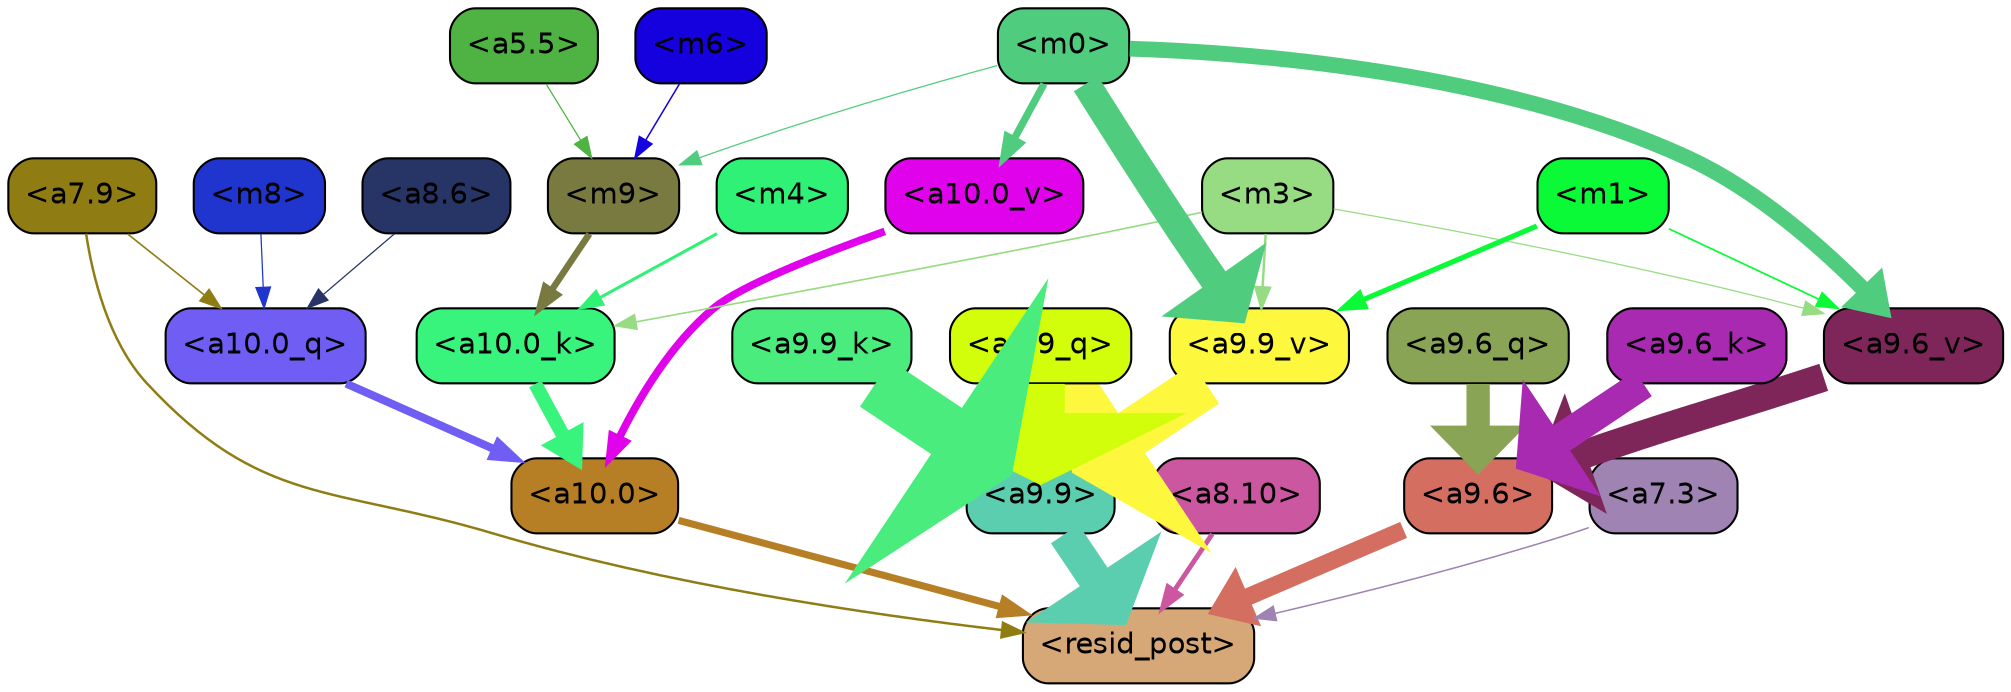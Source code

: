 strict digraph "" {
	graph [bgcolor=transparent,
		layout=dot,
		overlap=false,
		splines=true
	];
	"<a10.0>"	[color=black,
		fillcolor="#b77f25",
		fontname=Helvetica,
		shape=box,
		style="filled, rounded"];
	"<resid_post>"	[color=black,
		fillcolor="#d6a878",
		fontname=Helvetica,
		shape=box,
		style="filled, rounded"];
	"<a10.0>" -> "<resid_post>"	[color="#b77f25",
		penwidth=3.4253244400024414];
	"<a9.9>"	[color=black,
		fillcolor="#5cceb0",
		fontname=Helvetica,
		shape=box,
		style="filled, rounded"];
	"<a9.9>" -> "<resid_post>"	[color="#5cceb0",
		penwidth=16.05378818511963];
	"<a9.6>"	[color=black,
		fillcolor="#d36e60",
		fontname=Helvetica,
		shape=box,
		style="filled, rounded"];
	"<a9.6>" -> "<resid_post>"	[color="#d36e60",
		penwidth=8.33797836303711];
	"<a8.10>"	[color=black,
		fillcolor="#cb57a0",
		fontname=Helvetica,
		shape=box,
		style="filled, rounded"];
	"<a8.10>" -> "<resid_post>"	[color="#cb57a0",
		penwidth=2.3390636444091797];
	"<a7.9>"	[color=black,
		fillcolor="#8f7d14",
		fontname=Helvetica,
		shape=box,
		style="filled, rounded"];
	"<a7.9>" -> "<resid_post>"	[color="#8f7d14",
		penwidth=1.1926651000976562];
	"<a10.0_q>"	[color=black,
		fillcolor="#705ef4",
		fontname=Helvetica,
		shape=box,
		style="filled, rounded"];
	"<a7.9>" -> "<a10.0_q>"	[color="#8f7d14",
		penwidth=0.7811813354492188];
	"<a7.3>"	[color=black,
		fillcolor="#9e83b3",
		fontname=Helvetica,
		shape=box,
		style="filled, rounded"];
	"<a7.3>" -> "<resid_post>"	[color="#9e83b3",
		penwidth=0.7339706420898438];
	"<a10.0_q>" -> "<a10.0>"	[color="#705ef4",
		penwidth=3.861766815185547];
	"<a10.0_k>"	[color=black,
		fillcolor="#39f47c",
		fontname=Helvetica,
		shape=box,
		style="filled, rounded"];
	"<a10.0_k>" -> "<a10.0>"	[color="#39f47c",
		penwidth=6.691814422607422];
	"<a10.0_v>"	[color=black,
		fillcolor="#e102ec",
		fontname=Helvetica,
		shape=box,
		style="filled, rounded"];
	"<a10.0_v>" -> "<a10.0>"	[color="#e102ec",
		penwidth=3.703948974609375];
	"<m8>"	[color=black,
		fillcolor="#2035ce",
		fontname=Helvetica,
		shape=box,
		style="filled, rounded"];
	"<m8>" -> "<a10.0_q>"	[color="#2035ce",
		penwidth=0.6];
	"<a8.6>"	[color=black,
		fillcolor="#263466",
		fontname=Helvetica,
		shape=box,
		style="filled, rounded"];
	"<a8.6>" -> "<a10.0_q>"	[color="#263466",
		penwidth=0.6];
	"<m9>"	[color=black,
		fillcolor="#787a3f",
		fontname=Helvetica,
		shape=box,
		style="filled, rounded"];
	"<m9>" -> "<a10.0_k>"	[color="#787a3f",
		penwidth=3.1536026000976562];
	"<m4>"	[color=black,
		fillcolor="#2ff176",
		fontname=Helvetica,
		shape=box,
		style="filled, rounded"];
	"<m4>" -> "<a10.0_k>"	[color="#2ff176",
		penwidth=1.4532089233398438];
	"<m3>"	[color=black,
		fillcolor="#97dc83",
		fontname=Helvetica,
		shape=box,
		style="filled, rounded"];
	"<m3>" -> "<a10.0_k>"	[color="#97dc83",
		penwidth=0.8012542724609375];
	"<a9.9_v>"	[color=black,
		fillcolor="#fdf73d",
		fontname=Helvetica,
		shape=box,
		style="filled, rounded"];
	"<m3>" -> "<a9.9_v>"	[color="#97dc83",
		penwidth=1.1908531188964844];
	"<a9.6_v>"	[color=black,
		fillcolor="#7e2659",
		fontname=Helvetica,
		shape=box,
		style="filled, rounded"];
	"<m3>" -> "<a9.6_v>"	[color="#97dc83",
		penwidth=0.6];
	"<m0>"	[color=black,
		fillcolor="#50cc7e",
		fontname=Helvetica,
		shape=box,
		style="filled, rounded"];
	"<m0>" -> "<a10.0_v>"	[color="#50cc7e",
		penwidth=3.520832061767578];
	"<m0>" -> "<m9>"	[color="#50cc7e",
		penwidth=0.6];
	"<m0>" -> "<a9.9_v>"	[color="#50cc7e",
		penwidth=13.6649169921875];
	"<m0>" -> "<a9.6_v>"	[color="#50cc7e",
		penwidth=7.575786590576172];
	"<m6>"	[color=black,
		fillcolor="#1401dd",
		fontname=Helvetica,
		shape=box,
		style="filled, rounded"];
	"<m6>" -> "<m9>"	[color="#1401dd",
		penwidth=0.7276992797851562];
	"<a5.5>"	[color=black,
		fillcolor="#4eb342",
		fontname=Helvetica,
		shape=box,
		style="filled, rounded"];
	"<a5.5>" -> "<m9>"	[color="#4eb342",
		penwidth=0.6];
	"<a9.9_q>"	[color=black,
		fillcolor="#d2fe0b",
		fontname=Helvetica,
		shape=box,
		style="filled, rounded"];
	"<a9.9_q>" -> "<a9.9>"	[color="#d2fe0b",
		penwidth=23.20368194580078];
	"<a9.6_q>"	[color=black,
		fillcolor="#88a454",
		fontname=Helvetica,
		shape=box,
		style="filled, rounded"];
	"<a9.6_q>" -> "<a9.6>"	[color="#88a454",
		penwidth=11.181507110595703];
	"<a9.9_k>"	[color=black,
		fillcolor="#4aed7d",
		fontname=Helvetica,
		shape=box,
		style="filled, rounded"];
	"<a9.9_k>" -> "<a9.9>"	[color="#4aed7d",
		penwidth=26.641464233398438];
	"<a9.6_k>"	[color=black,
		fillcolor="#a72ab0",
		fontname=Helvetica,
		shape=box,
		style="filled, rounded"];
	"<a9.6_k>" -> "<a9.6>"	[color="#a72ab0",
		penwidth=14.532459259033203];
	"<a9.9_v>" -> "<a9.9>"	[color="#fdf73d",
		penwidth=23.02225112915039];
	"<a9.6_v>" -> "<a9.6>"	[color="#7e2659",
		penwidth=13.634431838989258];
	"<m1>"	[color=black,
		fillcolor="#0bfa37",
		fontname=Helvetica,
		shape=box,
		style="filled, rounded"];
	"<m1>" -> "<a9.9_v>"	[color="#0bfa37",
		penwidth=2.484710693359375];
	"<m1>" -> "<a9.6_v>"	[color="#0bfa37",
		penwidth=0.8296928405761719];
}
